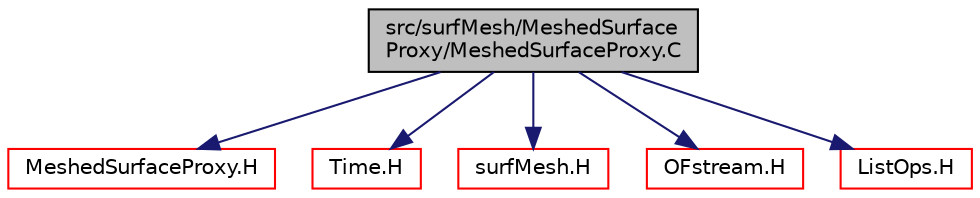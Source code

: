 digraph "src/surfMesh/MeshedSurfaceProxy/MeshedSurfaceProxy.C"
{
  bgcolor="transparent";
  edge [fontname="Helvetica",fontsize="10",labelfontname="Helvetica",labelfontsize="10"];
  node [fontname="Helvetica",fontsize="10",shape=record];
  Node1 [label="src/surfMesh/MeshedSurface\lProxy/MeshedSurfaceProxy.C",height=0.2,width=0.4,color="black", fillcolor="grey75", style="filled", fontcolor="black"];
  Node1 -> Node2 [color="midnightblue",fontsize="10",style="solid",fontname="Helvetica"];
  Node2 [label="MeshedSurfaceProxy.H",height=0.2,width=0.4,color="red",URL="$a10059.html"];
  Node1 -> Node3 [color="midnightblue",fontsize="10",style="solid",fontname="Helvetica"];
  Node3 [label="Time.H",height=0.2,width=0.4,color="red",URL="$a07978.html"];
  Node1 -> Node4 [color="midnightblue",fontsize="10",style="solid",fontname="Helvetica"];
  Node4 [label="surfMesh.H",height=0.2,width=0.4,color="red",URL="$a10138.html"];
  Node1 -> Node5 [color="midnightblue",fontsize="10",style="solid",fontname="Helvetica"];
  Node5 [label="OFstream.H",height=0.2,width=0.4,color="red",URL="$a07898.html"];
  Node1 -> Node6 [color="midnightblue",fontsize="10",style="solid",fontname="Helvetica"];
  Node6 [label="ListOps.H",height=0.2,width=0.4,color="red",URL="$a07772.html",tooltip="Various functions to operate on Lists. "];
}
